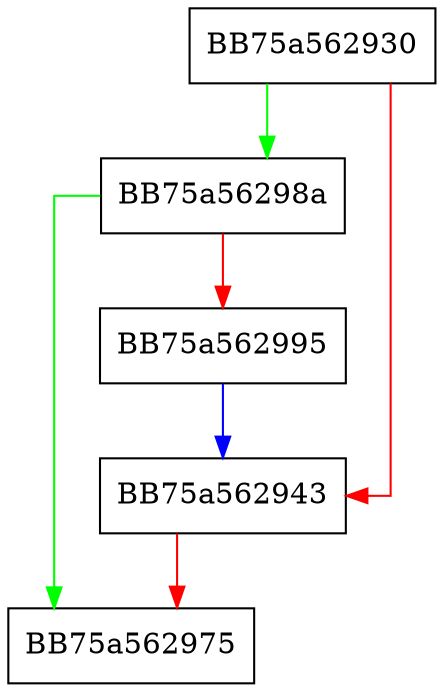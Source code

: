 digraph pagerOpenWal {
  node [shape="box"];
  graph [splines=ortho];
  BB75a562930 -> BB75a56298a [color="green"];
  BB75a562930 -> BB75a562943 [color="red"];
  BB75a562943 -> BB75a562975 [color="red"];
  BB75a56298a -> BB75a562975 [color="green"];
  BB75a56298a -> BB75a562995 [color="red"];
  BB75a562995 -> BB75a562943 [color="blue"];
}